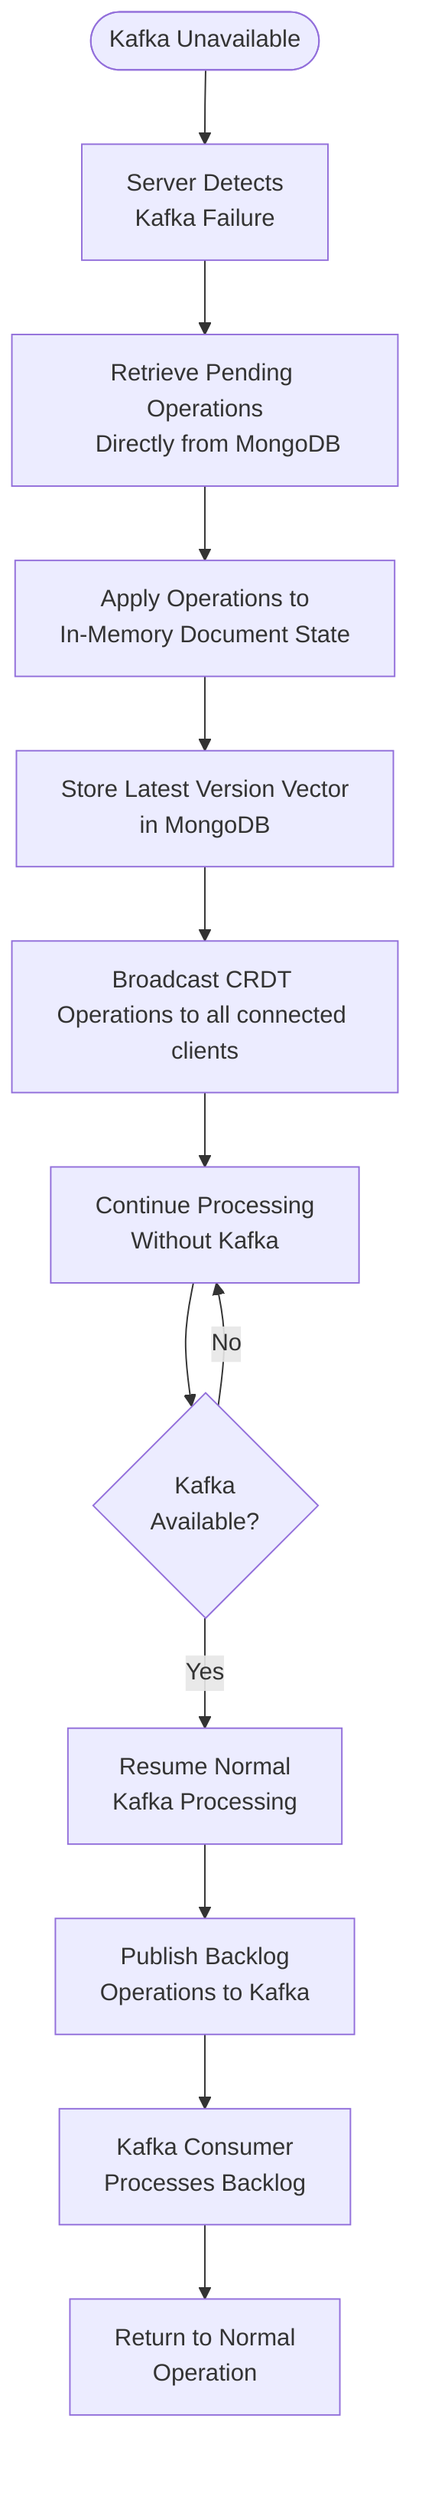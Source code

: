 flowchart TD
    KafkaDown([Kafka Unavailable]) --> DetectFailure[Server Detects
    Kafka Failure]
    DetectFailure --> DirectRetrieval[Retrieve Pending Operations
    Directly from MongoDB]
    DirectRetrieval --> ApplyOperations[Apply Operations to
    In-Memory Document State]
    ApplyOperations --> StoreVector[Store Latest Version Vector
    in MongoDB]
    StoreVector --> Broadcasting[Broadcast CRDT Operations to all connected clients]
    Broadcasting --> ContinueProcessing[Continue Processing
    Without Kafka]
    ContinueProcessing --> MonitorKafka{Kafka
    Available?}
    MonitorKafka -->|No| ContinueProcessing
    MonitorKafka -->|Yes| ResumeKafka[Resume Normal
    Kafka Processing]
    ResumeKafka --> PublishBacklog[Publish Backlog
    Operations to Kafka]
    PublishBacklog --> CatchUp[Kafka Consumer
    Processes Backlog]
    CatchUp --> NormalOperation[Return to Normal
    Operation]